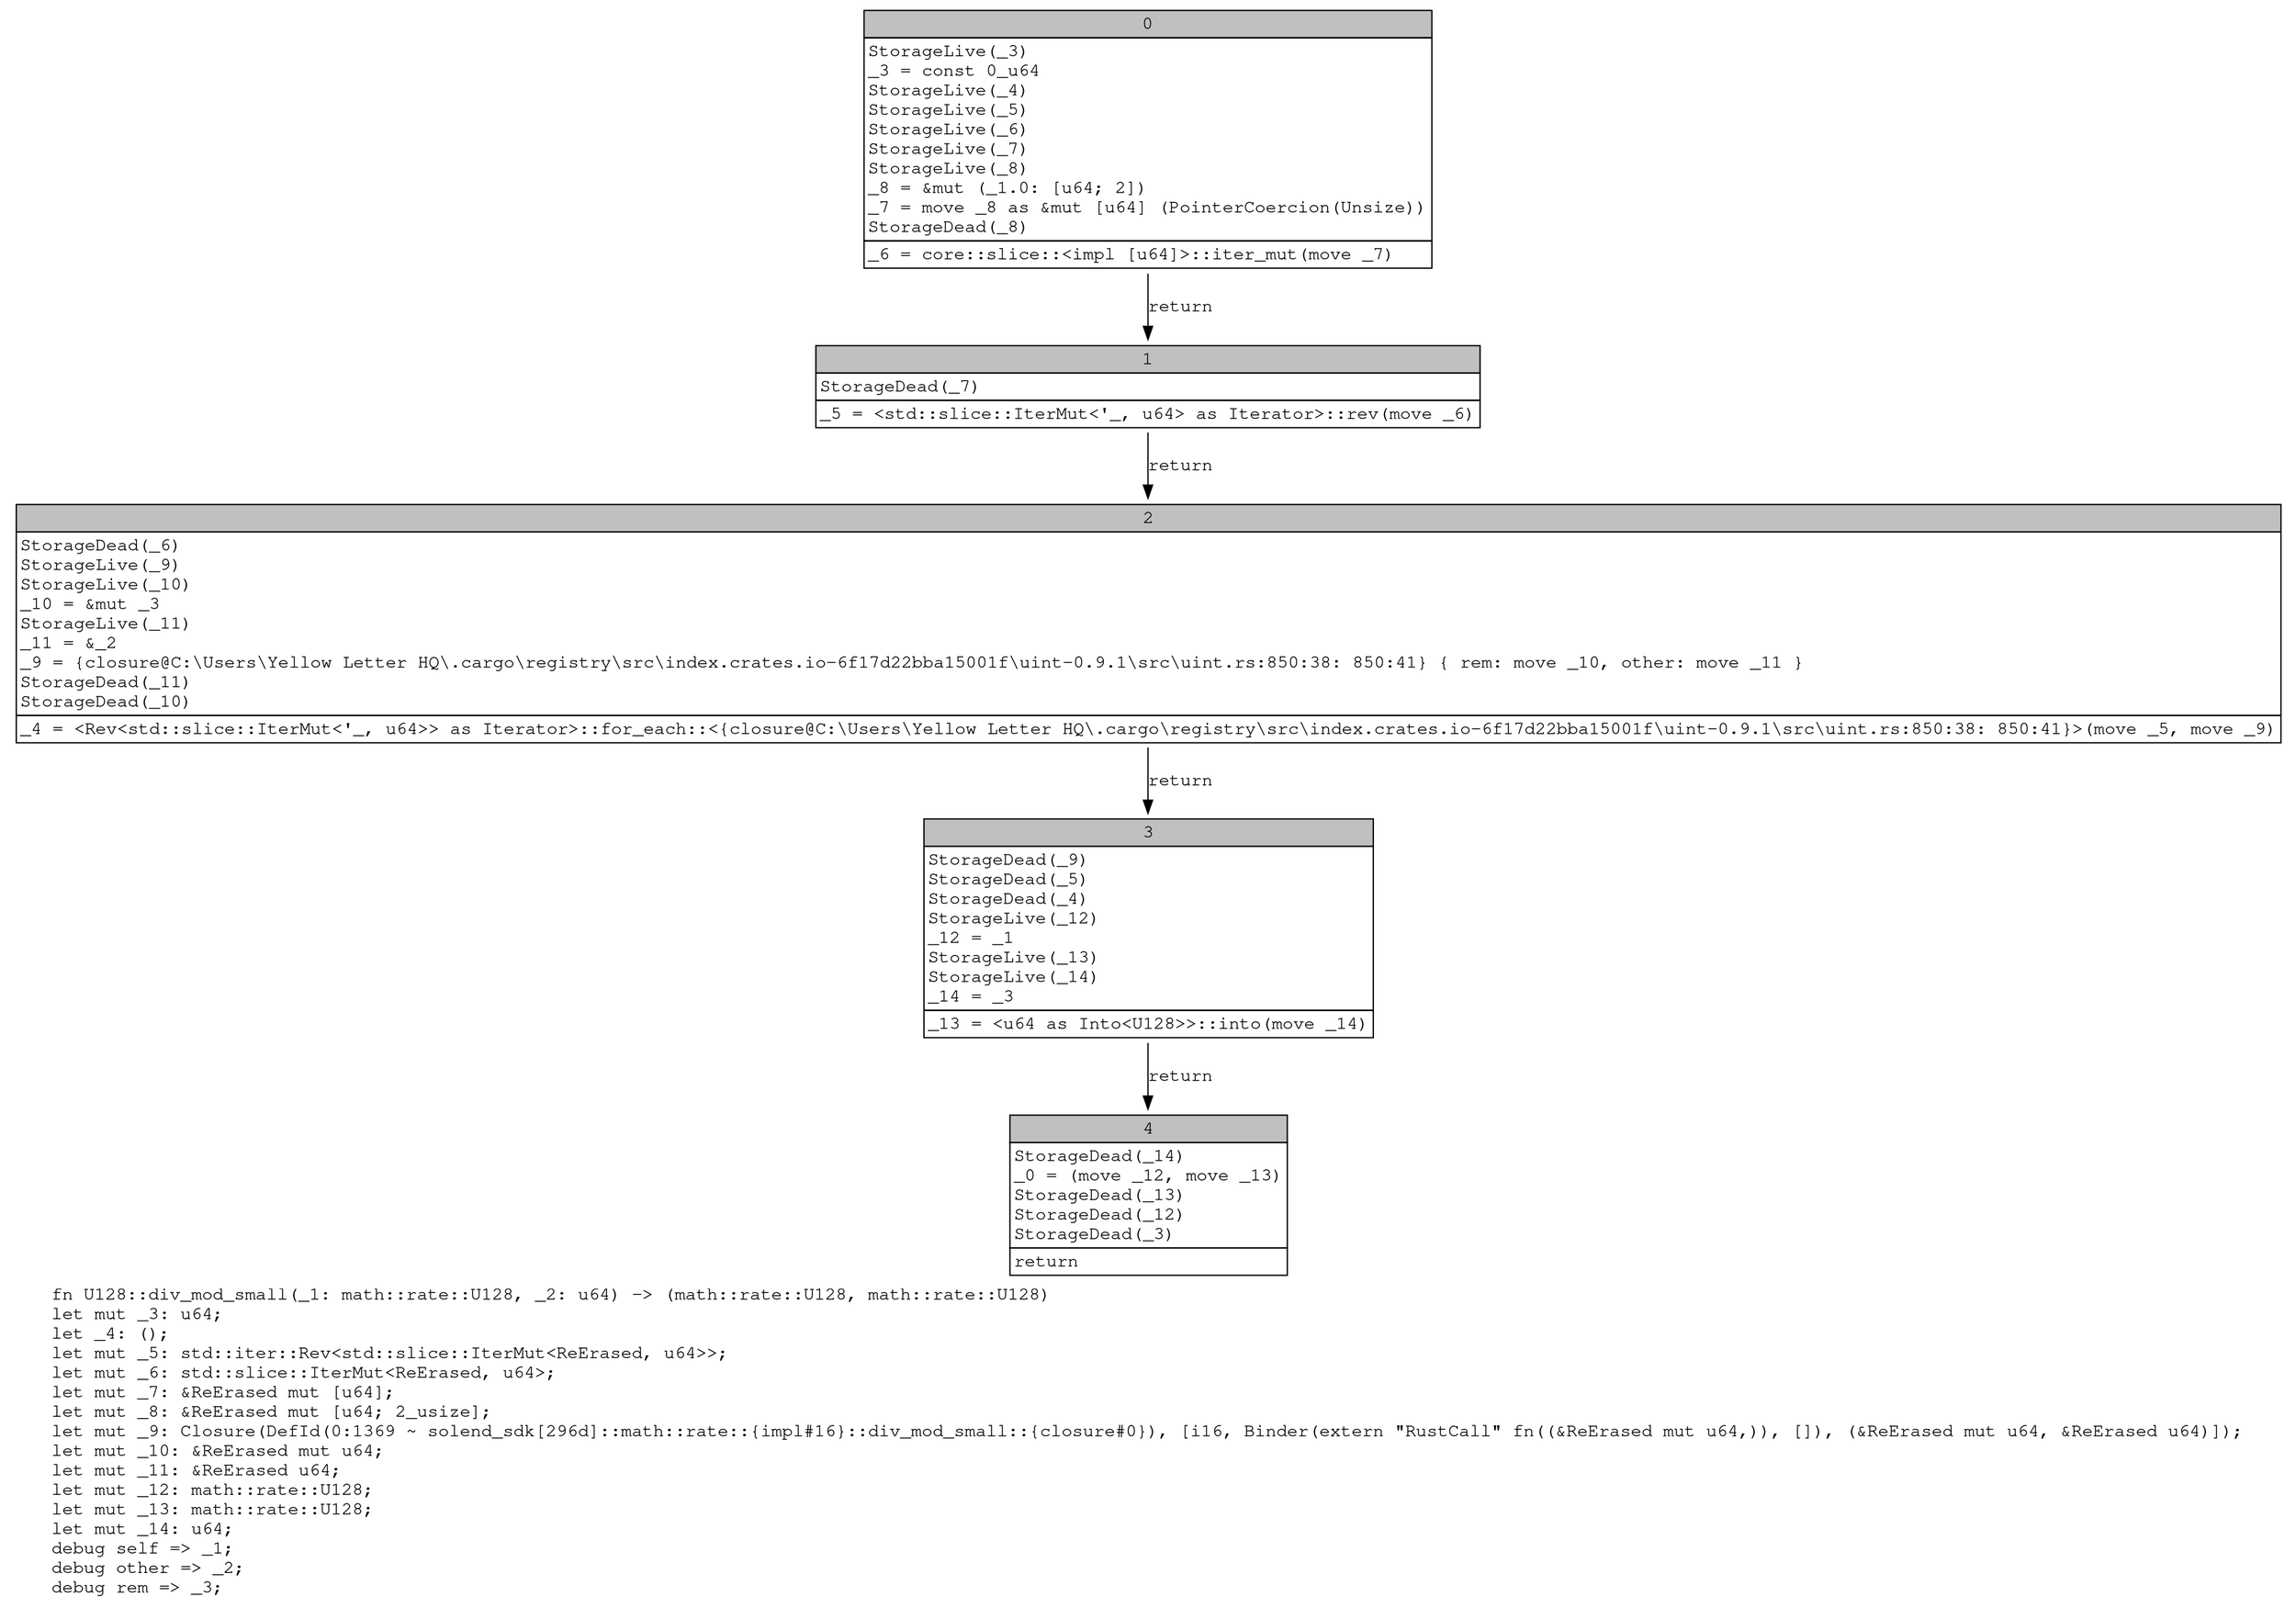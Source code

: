 digraph Mir_0_1368 {
    graph [fontname="Courier, monospace"];
    node [fontname="Courier, monospace"];
    edge [fontname="Courier, monospace"];
    label=<fn U128::div_mod_small(_1: math::rate::U128, _2: u64) -&gt; (math::rate::U128, math::rate::U128)<br align="left"/>let mut _3: u64;<br align="left"/>let _4: ();<br align="left"/>let mut _5: std::iter::Rev&lt;std::slice::IterMut&lt;ReErased, u64&gt;&gt;;<br align="left"/>let mut _6: std::slice::IterMut&lt;ReErased, u64&gt;;<br align="left"/>let mut _7: &amp;ReErased mut [u64];<br align="left"/>let mut _8: &amp;ReErased mut [u64; 2_usize];<br align="left"/>let mut _9: Closure(DefId(0:1369 ~ solend_sdk[296d]::math::rate::{impl#16}::div_mod_small::{closure#0}), [i16, Binder(extern &quot;RustCall&quot; fn((&amp;ReErased mut u64,)), []), (&amp;ReErased mut u64, &amp;ReErased u64)]);<br align="left"/>let mut _10: &amp;ReErased mut u64;<br align="left"/>let mut _11: &amp;ReErased u64;<br align="left"/>let mut _12: math::rate::U128;<br align="left"/>let mut _13: math::rate::U128;<br align="left"/>let mut _14: u64;<br align="left"/>debug self =&gt; _1;<br align="left"/>debug other =&gt; _2;<br align="left"/>debug rem =&gt; _3;<br align="left"/>>;
    bb0__0_1368 [shape="none", label=<<table border="0" cellborder="1" cellspacing="0"><tr><td bgcolor="gray" align="center" colspan="1">0</td></tr><tr><td align="left" balign="left">StorageLive(_3)<br/>_3 = const 0_u64<br/>StorageLive(_4)<br/>StorageLive(_5)<br/>StorageLive(_6)<br/>StorageLive(_7)<br/>StorageLive(_8)<br/>_8 = &amp;mut (_1.0: [u64; 2])<br/>_7 = move _8 as &amp;mut [u64] (PointerCoercion(Unsize))<br/>StorageDead(_8)<br/></td></tr><tr><td align="left">_6 = core::slice::&lt;impl [u64]&gt;::iter_mut(move _7)</td></tr></table>>];
    bb1__0_1368 [shape="none", label=<<table border="0" cellborder="1" cellspacing="0"><tr><td bgcolor="gray" align="center" colspan="1">1</td></tr><tr><td align="left" balign="left">StorageDead(_7)<br/></td></tr><tr><td align="left">_5 = &lt;std::slice::IterMut&lt;'_, u64&gt; as Iterator&gt;::rev(move _6)</td></tr></table>>];
    bb2__0_1368 [shape="none", label=<<table border="0" cellborder="1" cellspacing="0"><tr><td bgcolor="gray" align="center" colspan="1">2</td></tr><tr><td align="left" balign="left">StorageDead(_6)<br/>StorageLive(_9)<br/>StorageLive(_10)<br/>_10 = &amp;mut _3<br/>StorageLive(_11)<br/>_11 = &amp;_2<br/>_9 = {closure@C:\Users\Yellow Letter HQ\.cargo\registry\src\index.crates.io-6f17d22bba15001f\uint-0.9.1\src\uint.rs:850:38: 850:41} { rem: move _10, other: move _11 }<br/>StorageDead(_11)<br/>StorageDead(_10)<br/></td></tr><tr><td align="left">_4 = &lt;Rev&lt;std::slice::IterMut&lt;'_, u64&gt;&gt; as Iterator&gt;::for_each::&lt;{closure@C:\Users\Yellow Letter HQ\.cargo\registry\src\index.crates.io-6f17d22bba15001f\uint-0.9.1\src\uint.rs:850:38: 850:41}&gt;(move _5, move _9)</td></tr></table>>];
    bb3__0_1368 [shape="none", label=<<table border="0" cellborder="1" cellspacing="0"><tr><td bgcolor="gray" align="center" colspan="1">3</td></tr><tr><td align="left" balign="left">StorageDead(_9)<br/>StorageDead(_5)<br/>StorageDead(_4)<br/>StorageLive(_12)<br/>_12 = _1<br/>StorageLive(_13)<br/>StorageLive(_14)<br/>_14 = _3<br/></td></tr><tr><td align="left">_13 = &lt;u64 as Into&lt;U128&gt;&gt;::into(move _14)</td></tr></table>>];
    bb4__0_1368 [shape="none", label=<<table border="0" cellborder="1" cellspacing="0"><tr><td bgcolor="gray" align="center" colspan="1">4</td></tr><tr><td align="left" balign="left">StorageDead(_14)<br/>_0 = (move _12, move _13)<br/>StorageDead(_13)<br/>StorageDead(_12)<br/>StorageDead(_3)<br/></td></tr><tr><td align="left">return</td></tr></table>>];
    bb0__0_1368 -> bb1__0_1368 [label="return"];
    bb1__0_1368 -> bb2__0_1368 [label="return"];
    bb2__0_1368 -> bb3__0_1368 [label="return"];
    bb3__0_1368 -> bb4__0_1368 [label="return"];
}
